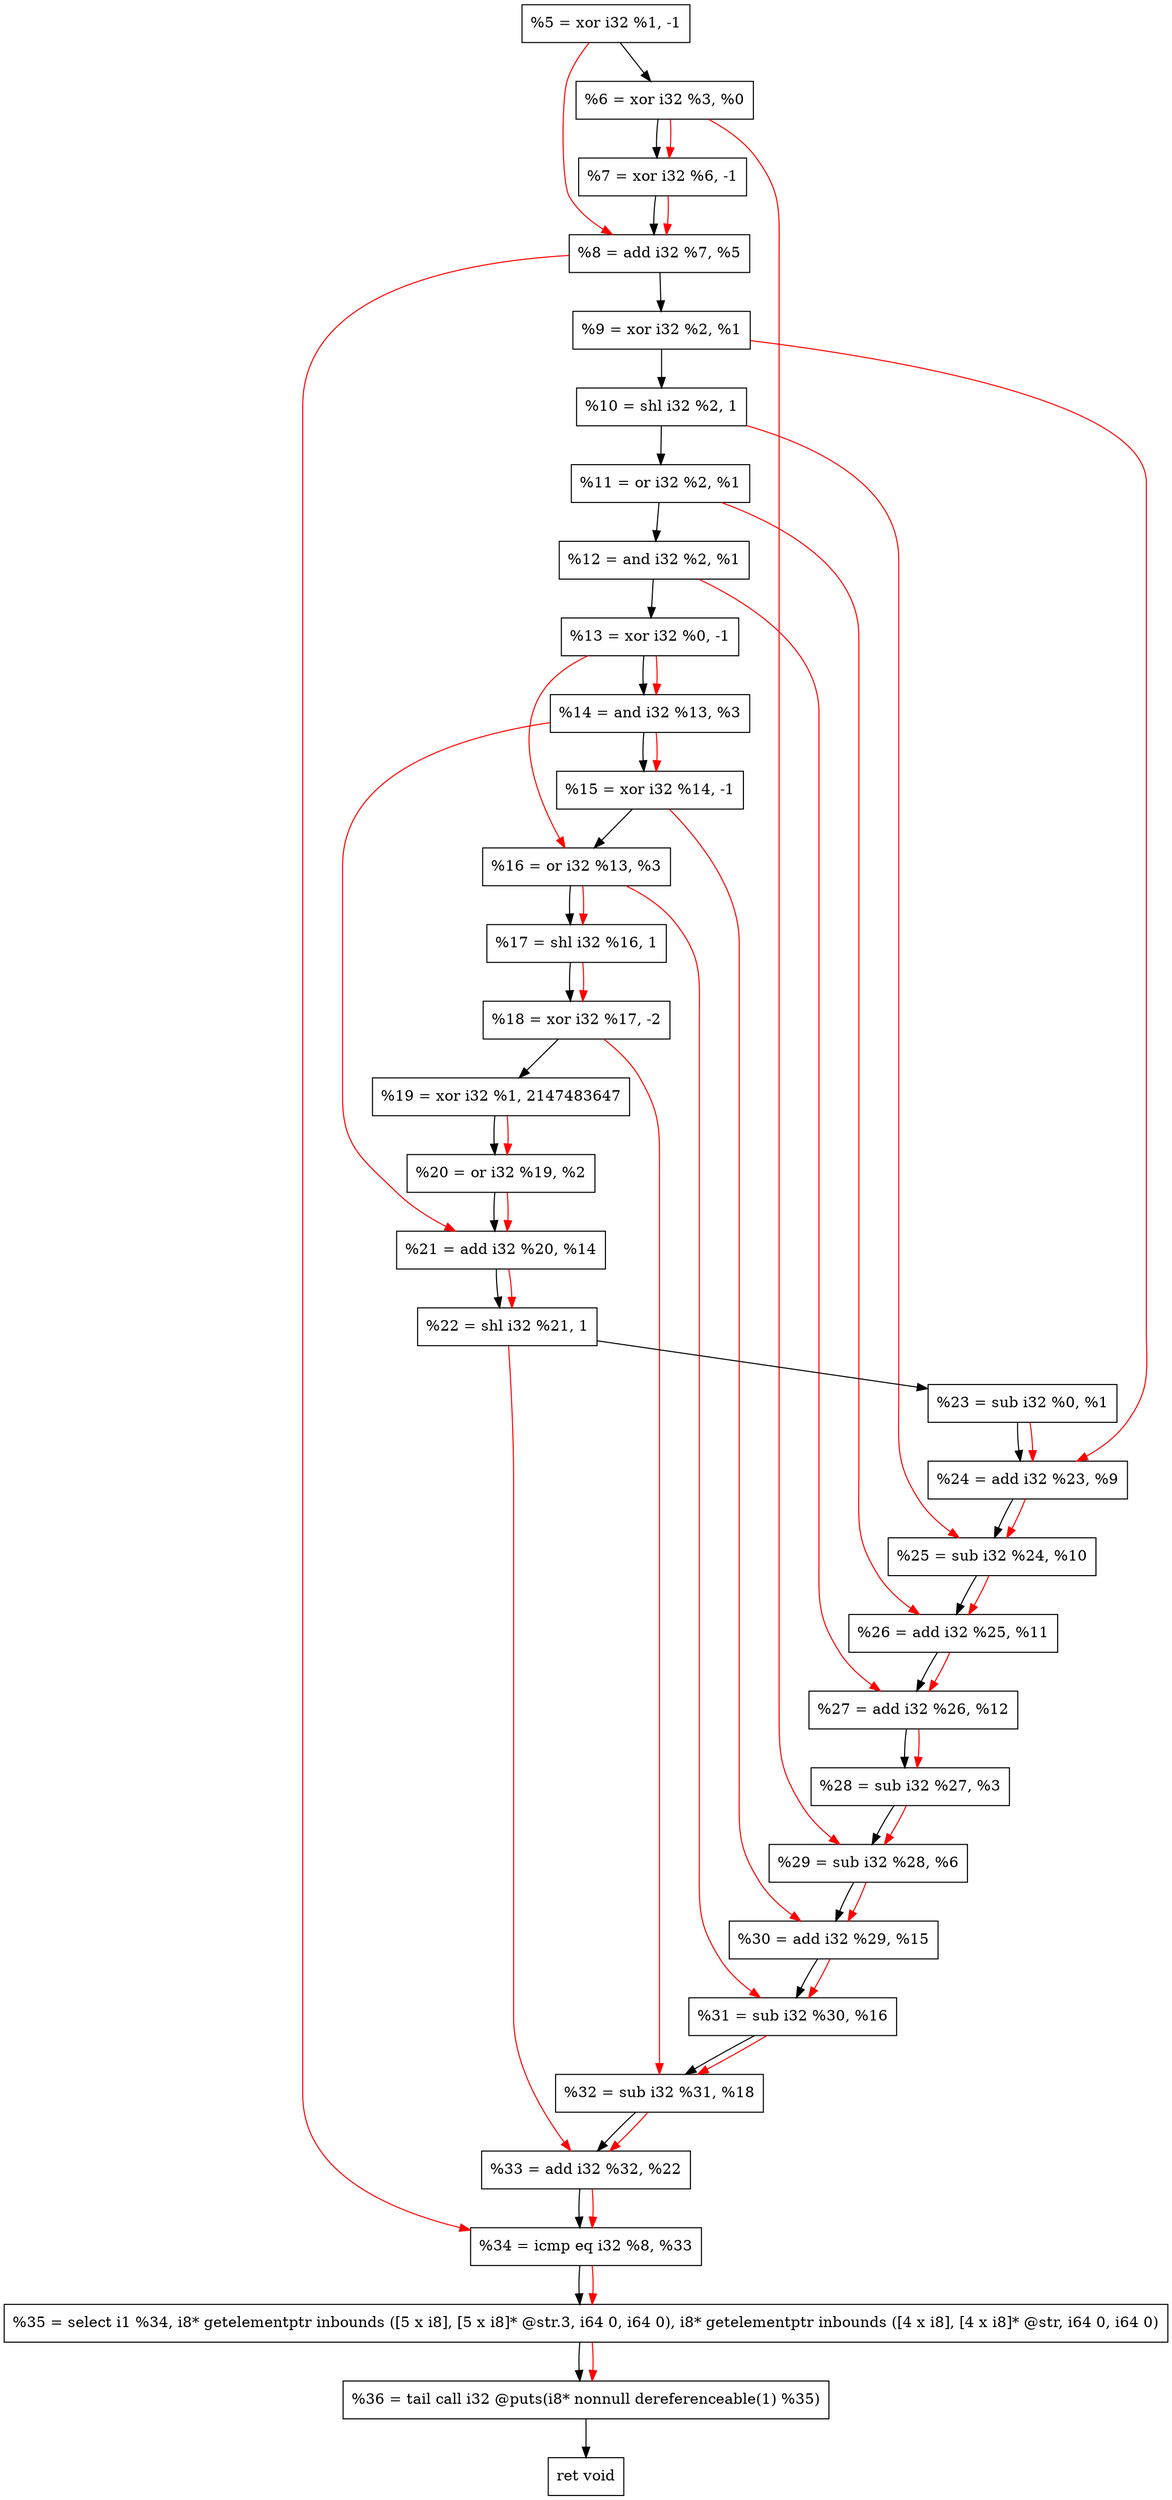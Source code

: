 digraph "DFG for'crackme' function" {
	Node0x1b85f50[shape=record, label="  %5 = xor i32 %1, -1"];
	Node0x1b85fc0[shape=record, label="  %6 = xor i32 %3, %0"];
	Node0x1b86030[shape=record, label="  %7 = xor i32 %6, -1"];
	Node0x1b860a0[shape=record, label="  %8 = add i32 %7, %5"];
	Node0x1b86110[shape=record, label="  %9 = xor i32 %2, %1"];
	Node0x1b861b0[shape=record, label="  %10 = shl i32 %2, 1"];
	Node0x1b86220[shape=record, label="  %11 = or i32 %2, %1"];
	Node0x1b86290[shape=record, label="  %12 = and i32 %2, %1"];
	Node0x1b86300[shape=record, label="  %13 = xor i32 %0, -1"];
	Node0x1b86370[shape=record, label="  %14 = and i32 %13, %3"];
	Node0x1b863e0[shape=record, label="  %15 = xor i32 %14, -1"];
	Node0x1b86450[shape=record, label="  %16 = or i32 %13, %3"];
	Node0x1b864c0[shape=record, label="  %17 = shl i32 %16, 1"];
	Node0x1b86560[shape=record, label="  %18 = xor i32 %17, -2"];
	Node0x1b86600[shape=record, label="  %19 = xor i32 %1, 2147483647"];
	Node0x1b86670[shape=record, label="  %20 = or i32 %19, %2"];
	Node0x1b866e0[shape=record, label="  %21 = add i32 %20, %14"];
	Node0x1b86750[shape=record, label="  %22 = shl i32 %21, 1"];
	Node0x1b867c0[shape=record, label="  %23 = sub i32 %0, %1"];
	Node0x1b86830[shape=record, label="  %24 = add i32 %23, %9"];
	Node0x1b868a0[shape=record, label="  %25 = sub i32 %24, %10"];
	Node0x1b86910[shape=record, label="  %26 = add i32 %25, %11"];
	Node0x1b86980[shape=record, label="  %27 = add i32 %26, %12"];
	Node0x1b869f0[shape=record, label="  %28 = sub i32 %27, %3"];
	Node0x1b86a60[shape=record, label="  %29 = sub i32 %28, %6"];
	Node0x1b86ad0[shape=record, label="  %30 = add i32 %29, %15"];
	Node0x1b86b40[shape=record, label="  %31 = sub i32 %30, %16"];
	Node0x1b86bb0[shape=record, label="  %32 = sub i32 %31, %18"];
	Node0x1b86e30[shape=record, label="  %33 = add i32 %32, %22"];
	Node0x1b86ea0[shape=record, label="  %34 = icmp eq i32 %8, %33"];
	Node0x1b26268[shape=record, label="  %35 = select i1 %34, i8* getelementptr inbounds ([5 x i8], [5 x i8]* @str.3, i64 0, i64 0), i8* getelementptr inbounds ([4 x i8], [4 x i8]* @str, i64 0, i64 0)"];
	Node0x1b87340[shape=record, label="  %36 = tail call i32 @puts(i8* nonnull dereferenceable(1) %35)"];
	Node0x1b87390[shape=record, label="  ret void"];
	Node0x1b85f50 -> Node0x1b85fc0;
	Node0x1b85fc0 -> Node0x1b86030;
	Node0x1b86030 -> Node0x1b860a0;
	Node0x1b860a0 -> Node0x1b86110;
	Node0x1b86110 -> Node0x1b861b0;
	Node0x1b861b0 -> Node0x1b86220;
	Node0x1b86220 -> Node0x1b86290;
	Node0x1b86290 -> Node0x1b86300;
	Node0x1b86300 -> Node0x1b86370;
	Node0x1b86370 -> Node0x1b863e0;
	Node0x1b863e0 -> Node0x1b86450;
	Node0x1b86450 -> Node0x1b864c0;
	Node0x1b864c0 -> Node0x1b86560;
	Node0x1b86560 -> Node0x1b86600;
	Node0x1b86600 -> Node0x1b86670;
	Node0x1b86670 -> Node0x1b866e0;
	Node0x1b866e0 -> Node0x1b86750;
	Node0x1b86750 -> Node0x1b867c0;
	Node0x1b867c0 -> Node0x1b86830;
	Node0x1b86830 -> Node0x1b868a0;
	Node0x1b868a0 -> Node0x1b86910;
	Node0x1b86910 -> Node0x1b86980;
	Node0x1b86980 -> Node0x1b869f0;
	Node0x1b869f0 -> Node0x1b86a60;
	Node0x1b86a60 -> Node0x1b86ad0;
	Node0x1b86ad0 -> Node0x1b86b40;
	Node0x1b86b40 -> Node0x1b86bb0;
	Node0x1b86bb0 -> Node0x1b86e30;
	Node0x1b86e30 -> Node0x1b86ea0;
	Node0x1b86ea0 -> Node0x1b26268;
	Node0x1b26268 -> Node0x1b87340;
	Node0x1b87340 -> Node0x1b87390;
edge [color=red]
	Node0x1b85fc0 -> Node0x1b86030;
	Node0x1b86030 -> Node0x1b860a0;
	Node0x1b85f50 -> Node0x1b860a0;
	Node0x1b86300 -> Node0x1b86370;
	Node0x1b86370 -> Node0x1b863e0;
	Node0x1b86300 -> Node0x1b86450;
	Node0x1b86450 -> Node0x1b864c0;
	Node0x1b864c0 -> Node0x1b86560;
	Node0x1b86600 -> Node0x1b86670;
	Node0x1b86670 -> Node0x1b866e0;
	Node0x1b86370 -> Node0x1b866e0;
	Node0x1b866e0 -> Node0x1b86750;
	Node0x1b867c0 -> Node0x1b86830;
	Node0x1b86110 -> Node0x1b86830;
	Node0x1b86830 -> Node0x1b868a0;
	Node0x1b861b0 -> Node0x1b868a0;
	Node0x1b868a0 -> Node0x1b86910;
	Node0x1b86220 -> Node0x1b86910;
	Node0x1b86910 -> Node0x1b86980;
	Node0x1b86290 -> Node0x1b86980;
	Node0x1b86980 -> Node0x1b869f0;
	Node0x1b869f0 -> Node0x1b86a60;
	Node0x1b85fc0 -> Node0x1b86a60;
	Node0x1b86a60 -> Node0x1b86ad0;
	Node0x1b863e0 -> Node0x1b86ad0;
	Node0x1b86ad0 -> Node0x1b86b40;
	Node0x1b86450 -> Node0x1b86b40;
	Node0x1b86b40 -> Node0x1b86bb0;
	Node0x1b86560 -> Node0x1b86bb0;
	Node0x1b86bb0 -> Node0x1b86e30;
	Node0x1b86750 -> Node0x1b86e30;
	Node0x1b860a0 -> Node0x1b86ea0;
	Node0x1b86e30 -> Node0x1b86ea0;
	Node0x1b86ea0 -> Node0x1b26268;
	Node0x1b26268 -> Node0x1b87340;
}
